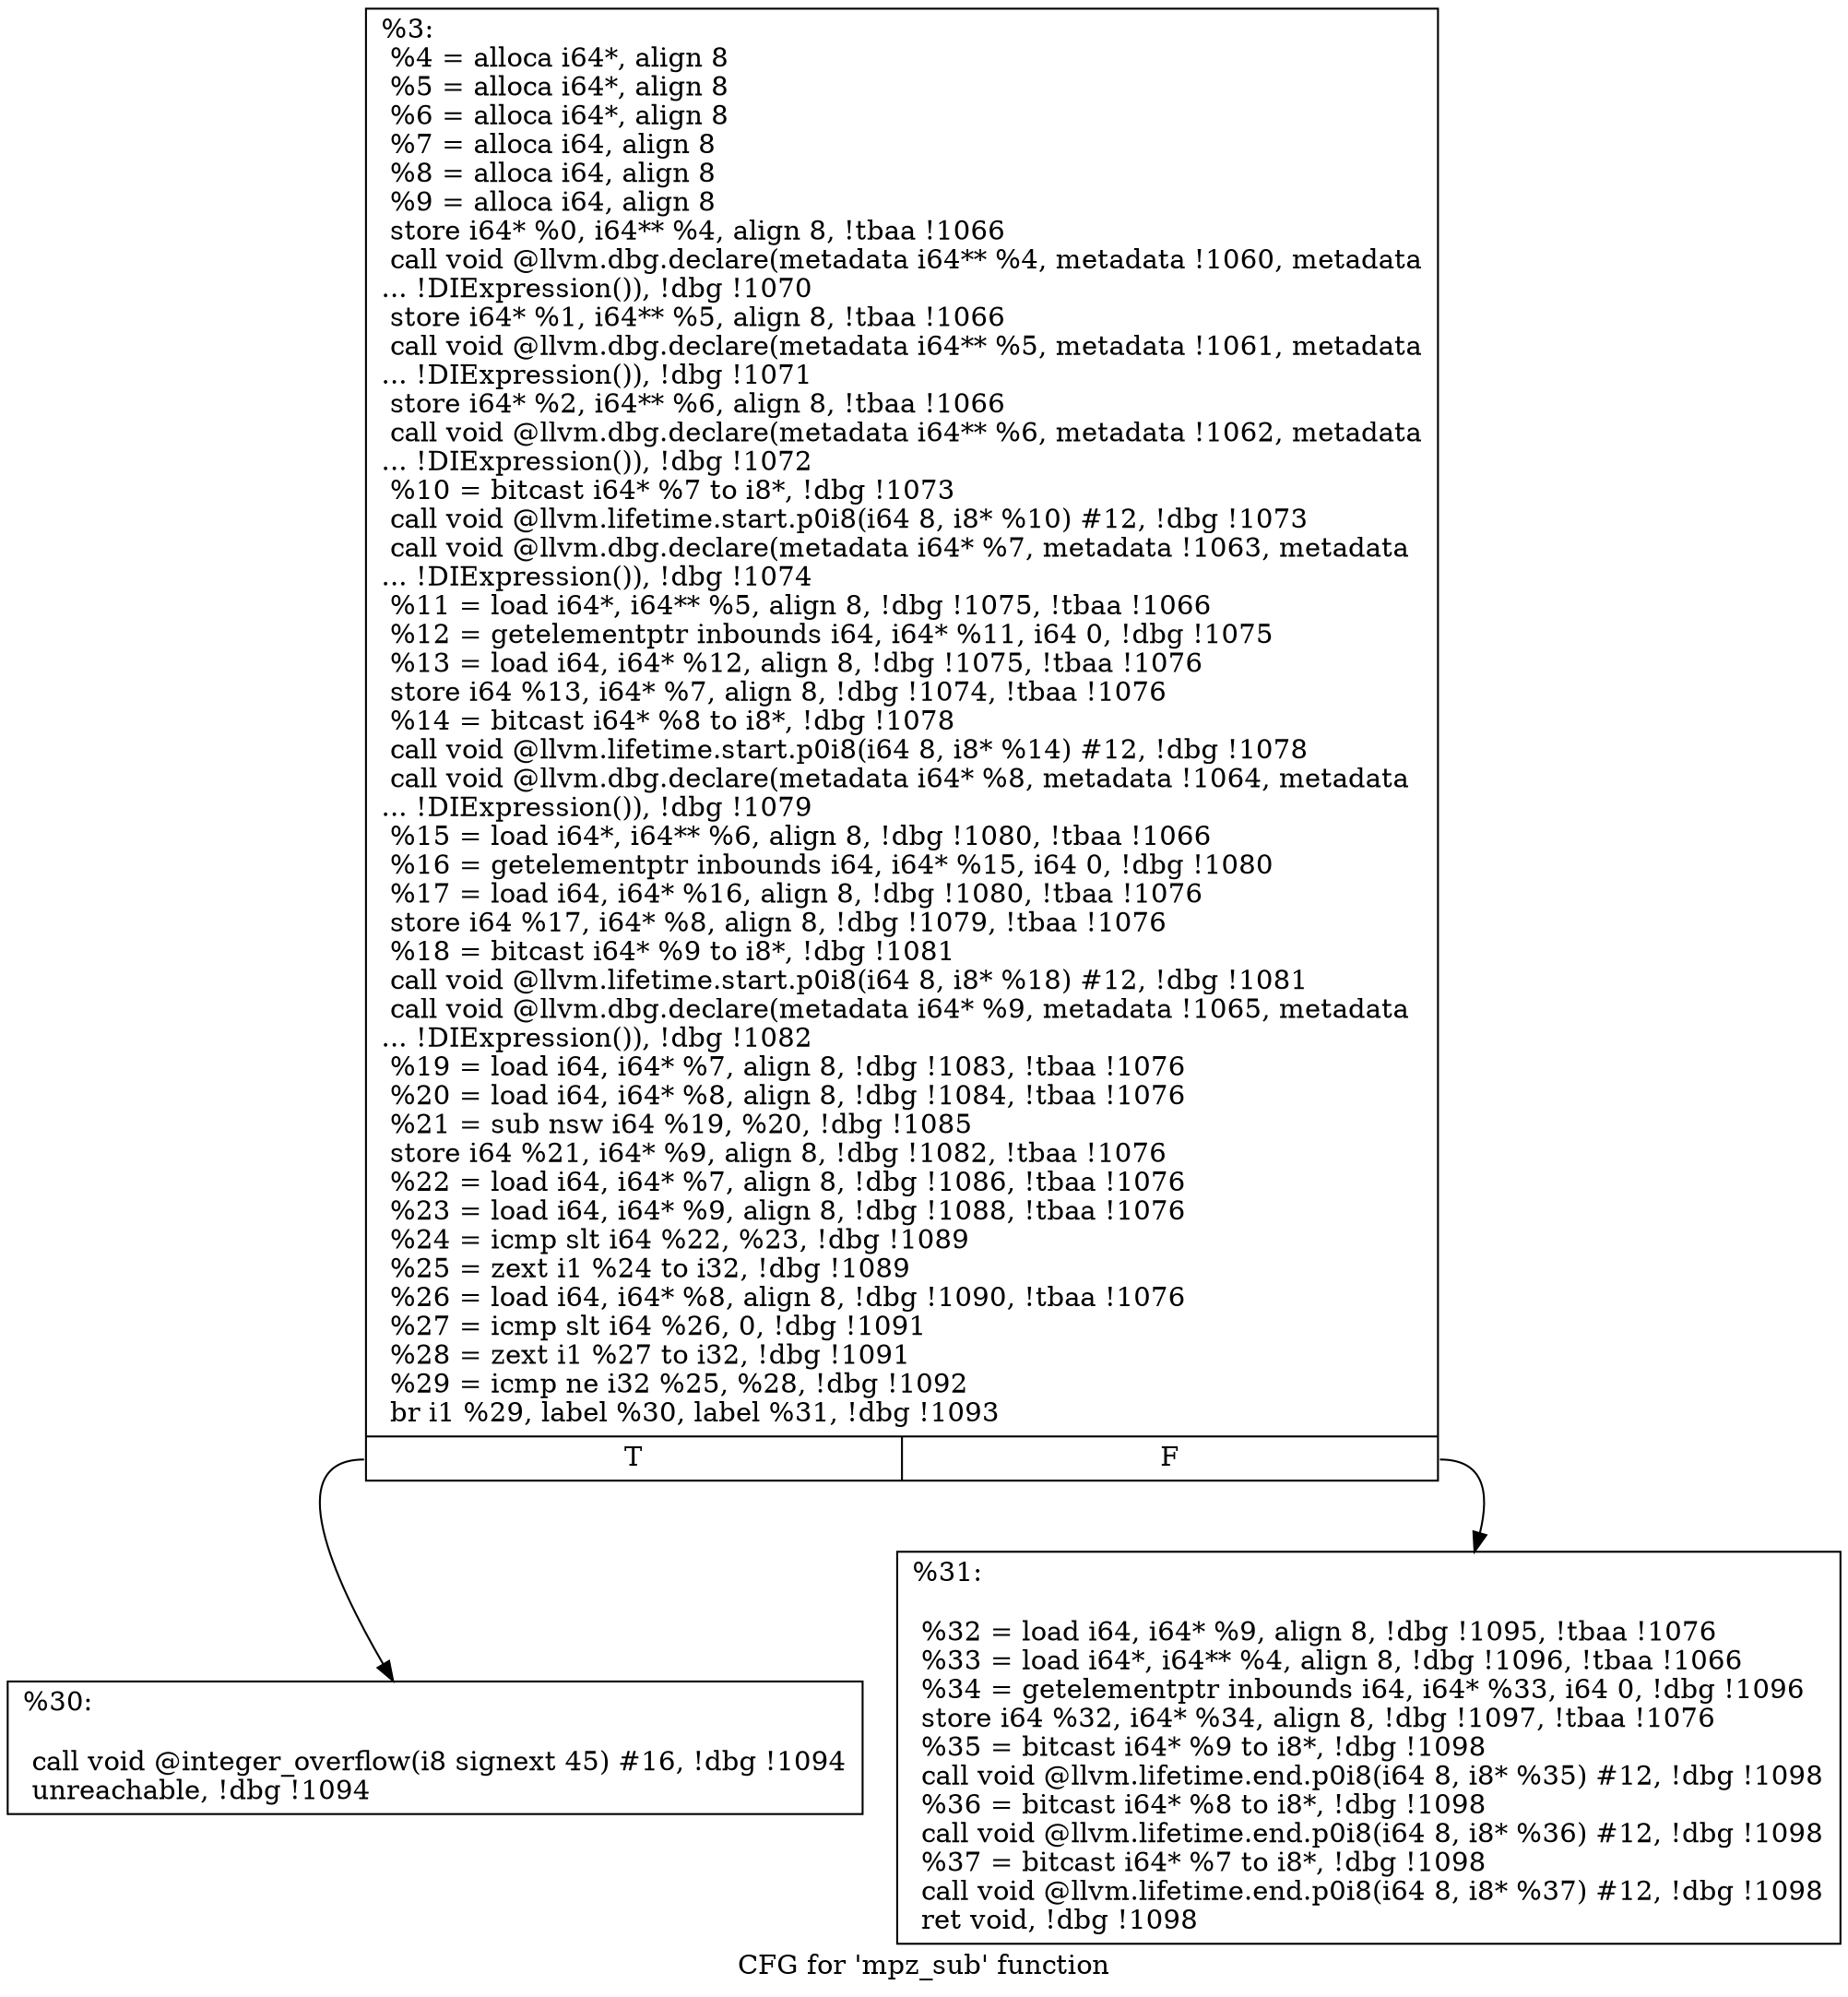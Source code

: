 digraph "CFG for 'mpz_sub' function" {
	label="CFG for 'mpz_sub' function";

	Node0x933d60 [shape=record,label="{%3:\l  %4 = alloca i64*, align 8\l  %5 = alloca i64*, align 8\l  %6 = alloca i64*, align 8\l  %7 = alloca i64, align 8\l  %8 = alloca i64, align 8\l  %9 = alloca i64, align 8\l  store i64* %0, i64** %4, align 8, !tbaa !1066\l  call void @llvm.dbg.declare(metadata i64** %4, metadata !1060, metadata\l... !DIExpression()), !dbg !1070\l  store i64* %1, i64** %5, align 8, !tbaa !1066\l  call void @llvm.dbg.declare(metadata i64** %5, metadata !1061, metadata\l... !DIExpression()), !dbg !1071\l  store i64* %2, i64** %6, align 8, !tbaa !1066\l  call void @llvm.dbg.declare(metadata i64** %6, metadata !1062, metadata\l... !DIExpression()), !dbg !1072\l  %10 = bitcast i64* %7 to i8*, !dbg !1073\l  call void @llvm.lifetime.start.p0i8(i64 8, i8* %10) #12, !dbg !1073\l  call void @llvm.dbg.declare(metadata i64* %7, metadata !1063, metadata\l... !DIExpression()), !dbg !1074\l  %11 = load i64*, i64** %5, align 8, !dbg !1075, !tbaa !1066\l  %12 = getelementptr inbounds i64, i64* %11, i64 0, !dbg !1075\l  %13 = load i64, i64* %12, align 8, !dbg !1075, !tbaa !1076\l  store i64 %13, i64* %7, align 8, !dbg !1074, !tbaa !1076\l  %14 = bitcast i64* %8 to i8*, !dbg !1078\l  call void @llvm.lifetime.start.p0i8(i64 8, i8* %14) #12, !dbg !1078\l  call void @llvm.dbg.declare(metadata i64* %8, metadata !1064, metadata\l... !DIExpression()), !dbg !1079\l  %15 = load i64*, i64** %6, align 8, !dbg !1080, !tbaa !1066\l  %16 = getelementptr inbounds i64, i64* %15, i64 0, !dbg !1080\l  %17 = load i64, i64* %16, align 8, !dbg !1080, !tbaa !1076\l  store i64 %17, i64* %8, align 8, !dbg !1079, !tbaa !1076\l  %18 = bitcast i64* %9 to i8*, !dbg !1081\l  call void @llvm.lifetime.start.p0i8(i64 8, i8* %18) #12, !dbg !1081\l  call void @llvm.dbg.declare(metadata i64* %9, metadata !1065, metadata\l... !DIExpression()), !dbg !1082\l  %19 = load i64, i64* %7, align 8, !dbg !1083, !tbaa !1076\l  %20 = load i64, i64* %8, align 8, !dbg !1084, !tbaa !1076\l  %21 = sub nsw i64 %19, %20, !dbg !1085\l  store i64 %21, i64* %9, align 8, !dbg !1082, !tbaa !1076\l  %22 = load i64, i64* %7, align 8, !dbg !1086, !tbaa !1076\l  %23 = load i64, i64* %9, align 8, !dbg !1088, !tbaa !1076\l  %24 = icmp slt i64 %22, %23, !dbg !1089\l  %25 = zext i1 %24 to i32, !dbg !1089\l  %26 = load i64, i64* %8, align 8, !dbg !1090, !tbaa !1076\l  %27 = icmp slt i64 %26, 0, !dbg !1091\l  %28 = zext i1 %27 to i32, !dbg !1091\l  %29 = icmp ne i32 %25, %28, !dbg !1092\l  br i1 %29, label %30, label %31, !dbg !1093\l|{<s0>T|<s1>F}}"];
	Node0x933d60:s0 -> Node0x936500;
	Node0x933d60:s1 -> Node0x936550;
	Node0x936500 [shape=record,label="{%30:\l\l  call void @integer_overflow(i8 signext 45) #16, !dbg !1094\l  unreachable, !dbg !1094\l}"];
	Node0x936550 [shape=record,label="{%31:\l\l  %32 = load i64, i64* %9, align 8, !dbg !1095, !tbaa !1076\l  %33 = load i64*, i64** %4, align 8, !dbg !1096, !tbaa !1066\l  %34 = getelementptr inbounds i64, i64* %33, i64 0, !dbg !1096\l  store i64 %32, i64* %34, align 8, !dbg !1097, !tbaa !1076\l  %35 = bitcast i64* %9 to i8*, !dbg !1098\l  call void @llvm.lifetime.end.p0i8(i64 8, i8* %35) #12, !dbg !1098\l  %36 = bitcast i64* %8 to i8*, !dbg !1098\l  call void @llvm.lifetime.end.p0i8(i64 8, i8* %36) #12, !dbg !1098\l  %37 = bitcast i64* %7 to i8*, !dbg !1098\l  call void @llvm.lifetime.end.p0i8(i64 8, i8* %37) #12, !dbg !1098\l  ret void, !dbg !1098\l}"];
}
